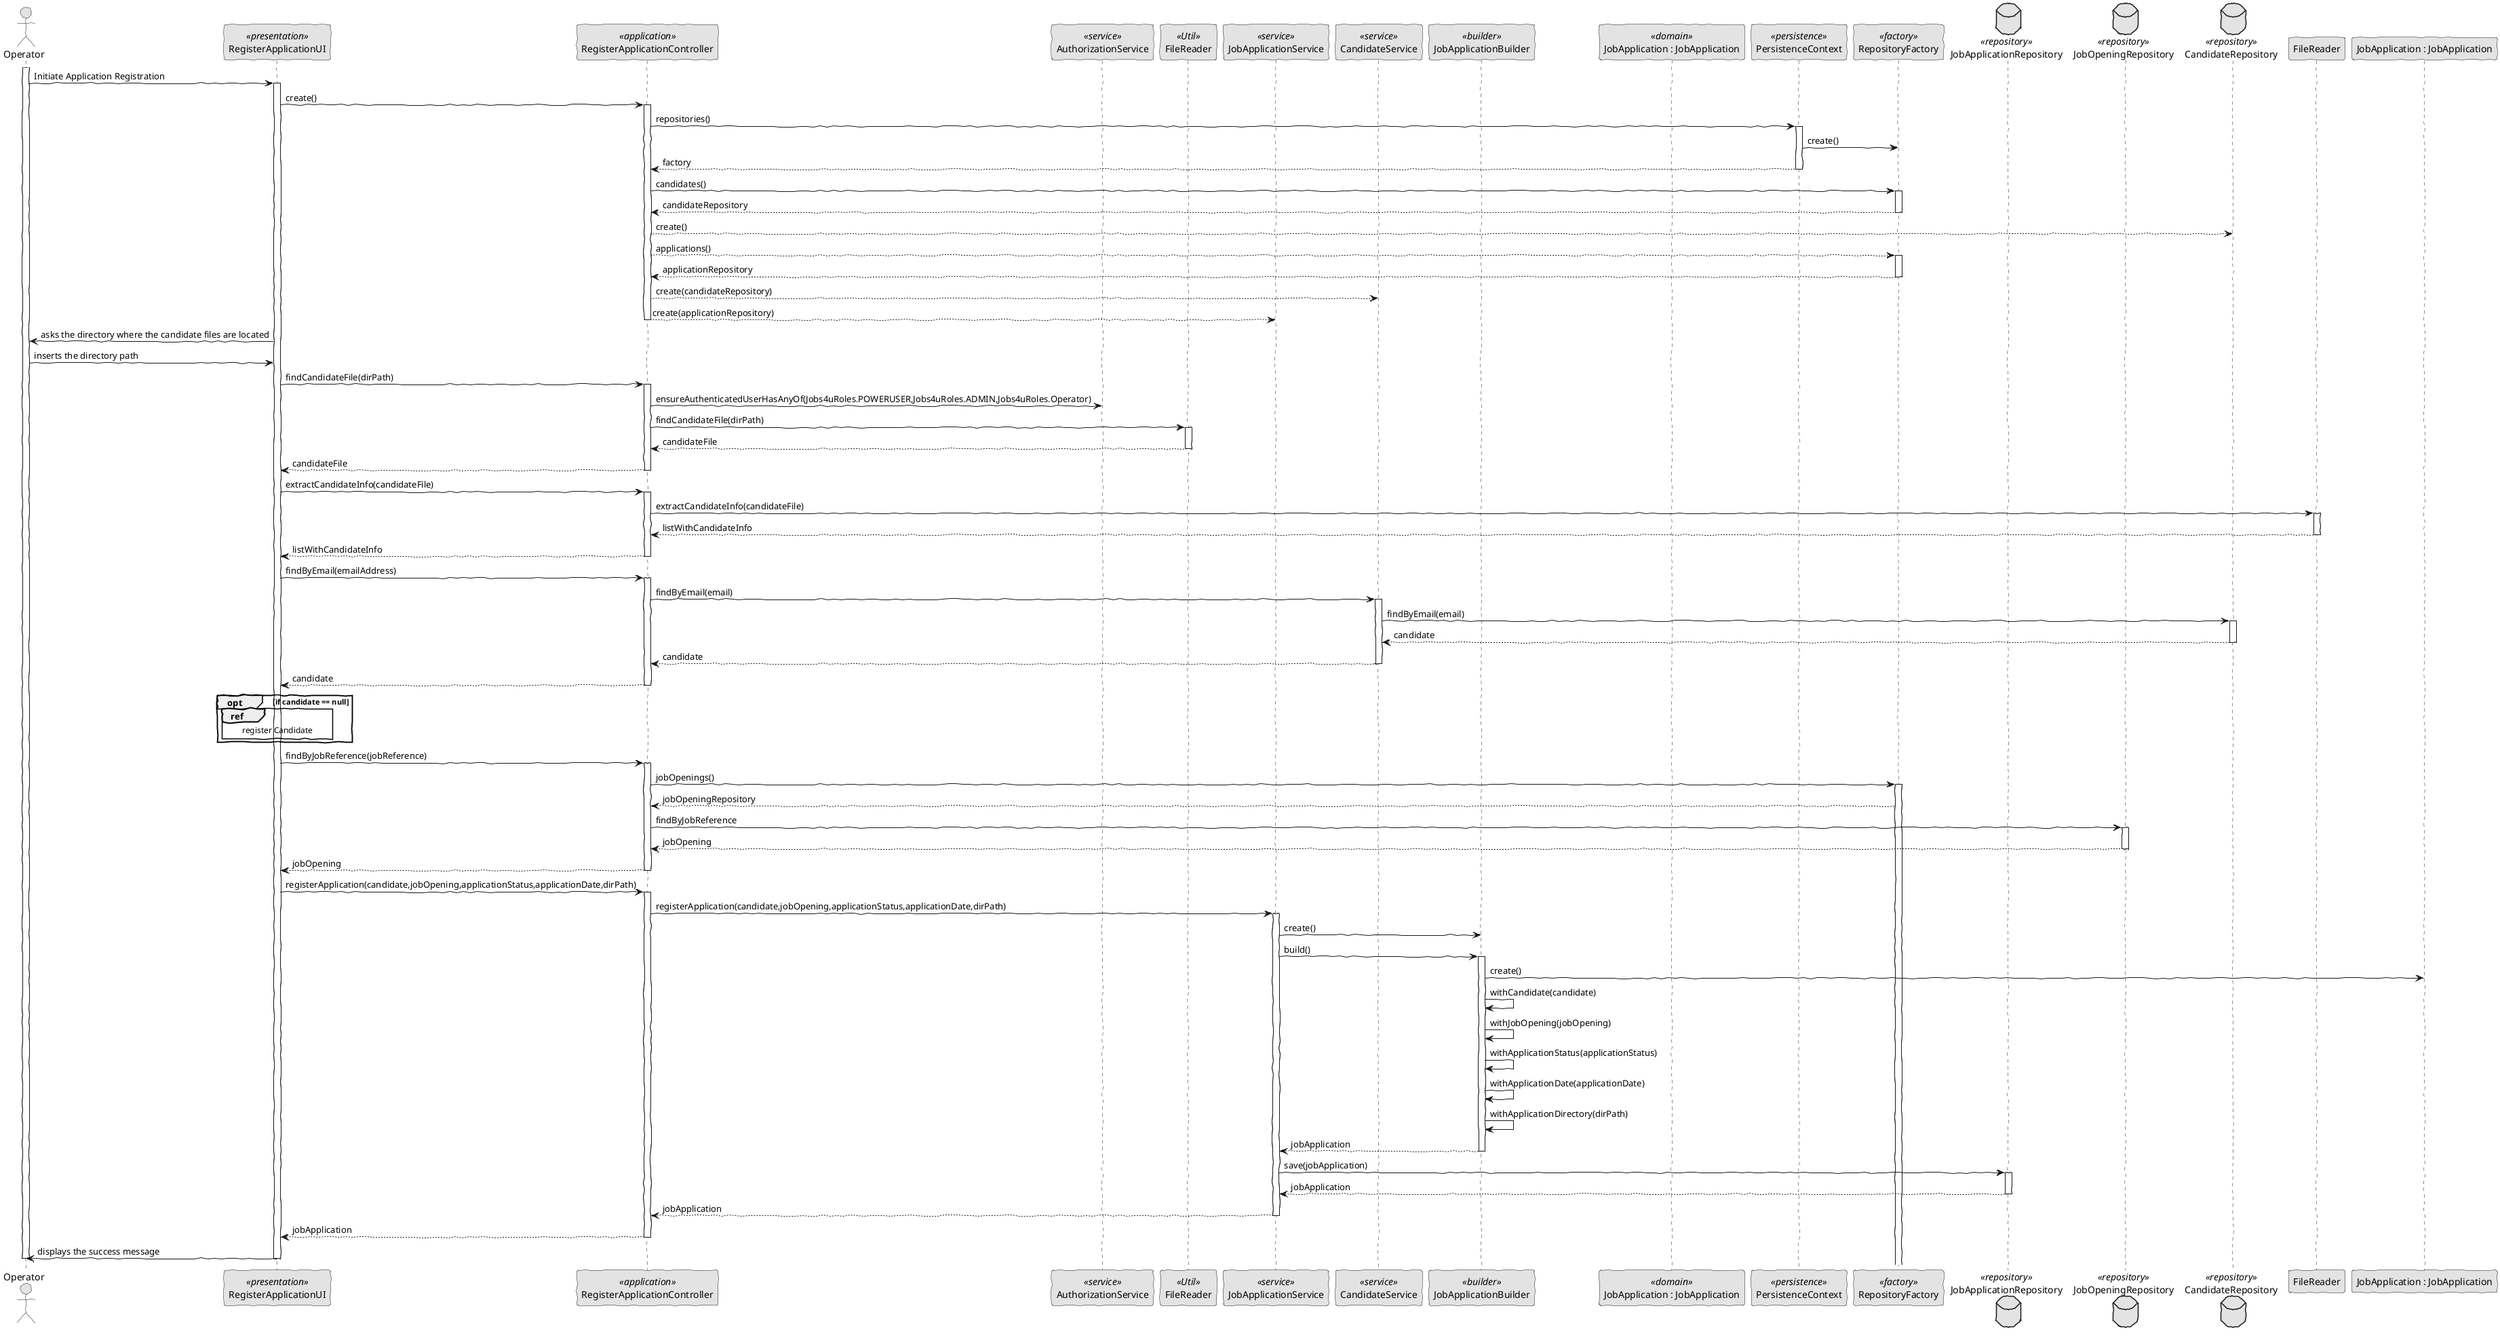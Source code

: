 @startuml
skinparam handwritten true
skinparam monochrome true
skinparam packageStyle rect
skinparam defaultFontName FG Virgil
skinparam shadowing false

actor Operator as op
participant RegisterApplicationUI as UI <<presentation>>
participant RegisterApplicationController as Controller <<application>>
participant AuthorizationService as Authz <<service>>
participant FileReader as Reader <<Util>>
participant JobApplicationService as JobApplicationService <<service>>
participant CandidateService as CandidateService <<service>>
participant JobApplicationBuilder as JobApplicationBuilder <<builder>>
participant "JobApplication : JobApplication" as Domain <<domain>>
participant PersistenceContext as Persistence <<persistence>>
participant RepositoryFactory as Factory <<factory>>
database JobApplicationRepository as JobApplicationRepository <<repository>>
database JobOpeningRepository as JobOpeningRepository<<repository>>
database CandidateRepository as CandidateRepository <<repository>>


activate op

op -> UI: Initiate Application Registration
activate UI

    UI -> Controller: create()

    activate Controller

            Controller -> Persistence : repositories()

            activate Persistence

            Persistence -> Factory : create()

            Persistence --> Controller : factory

            deactivate Persistence

            Controller -> Factory : candidates()

            activate Factory

            Factory --> Controller : candidateRepository
            deactivate Factory

            Controller --> CandidateRepository : create()

            Controller --> Factory : applications()

            activate Factory

            Factory --> Controller : applicationRepository

            deactivate Factory

            Controller --> CandidateService : create(candidateRepository)

            Controller --> JobApplicationService : create(applicationRepository)

            deactivate Controller

    UI-> op : asks the directory where the candidate files are located

    op -> UI : inserts the directory path

    UI -> Controller : findCandidateFile(dirPath)
        
       activate Controller

        Controller -> Authz : ensureAuthenticatedUserHasAnyOf(Jobs4uRoles.POWERUSER,Jobs4uRoles.ADMIN,Jobs4uRoles.Operator)

        Controller -> Reader : findCandidateFile(dirPath)

            activate Reader

            Reader --> Controller : candidateFile
                deactivate Reader
            Controller --> UI : candidateFile

    deactivate Controller

    UI -> Controller : extractCandidateInfo(candidateFile)

    activate Controller

            Controller -> FileReader : extractCandidateInfo(candidateFile)

            activate FileReader

            FileReader --> Controller : listWithCandidateInfo

            deactivate FileReader

            Controller --> UI : listWithCandidateInfo

            deactivate Controller

            UI -> Controller : findByEmail(emailAddress)

            activate Controller

            Controller -> CandidateService : findByEmail(email)

            activate CandidateService

            CandidateService -> CandidateRepository : findByEmail(email)

            activate CandidateRepository

            CandidateRepository --> CandidateService : candidate

            deactivate CandidateRepository

            CandidateService --> Controller : candidate

            deactivate CandidateService

            Controller --> UI : candidate
            deactivate Controller

            opt if candidate == null

            ref over UI
                register Candidate
            end ref

            end opt

            UI -> Controller : findByJobReference(jobReference)

            activate Controller

            Controller -> Factory : jobOpenings()

            activate Factory

            Factory --> Controller : jobOpeningRepository

            Controller -> JobOpeningRepository : findByJobReference

            activate JobOpeningRepository

            JobOpeningRepository --> Controller : jobOpening

            deactivate JobOpeningRepository

            Controller --> UI : jobOpening

            deactivate Controller

            UI -> Controller : registerApplication(candidate,jobOpening,applicationStatus,applicationDate,dirPath)

            activate Controller

            Controller -> JobApplicationService : registerApplication(candidate,jobOpening,applicationStatus,applicationDate,dirPath)

            activate JobApplicationService

            JobApplicationService -> JobApplicationBuilder : create()

            JobApplicationService -> JobApplicationBuilder : build()

            activate JobApplicationBuilder

            JobApplicationBuilder -> "JobApplication : JobApplication" : create()

            JobApplicationBuilder -> JobApplicationBuilder : withCandidate(candidate)
            JobApplicationBuilder -> JobApplicationBuilder : withJobOpening(jobOpening)
            JobApplicationBuilder -> JobApplicationBuilder : withApplicationStatus(applicationStatus)
            JobApplicationBuilder -> JobApplicationBuilder : withApplicationDate(applicationDate)
            JobApplicationBuilder -> JobApplicationBuilder : withApplicationDirectory(dirPath)

            JobApplicationBuilder --> JobApplicationService : jobApplication

            deactivate JobApplicationBuilder

            JobApplicationService -> JobApplicationRepository : save(jobApplication)

            activate JobApplicationRepository

            JobApplicationRepository --> JobApplicationService : jobApplication

            deactivate JobApplicationRepository

            JobApplicationService --> Controller : jobApplication

            deactivate JobApplicationService

            Controller --> UI : jobApplication

            deactivate Controller

            UI -> op : displays the success message

deactivate UI
deactivate op
@enduml